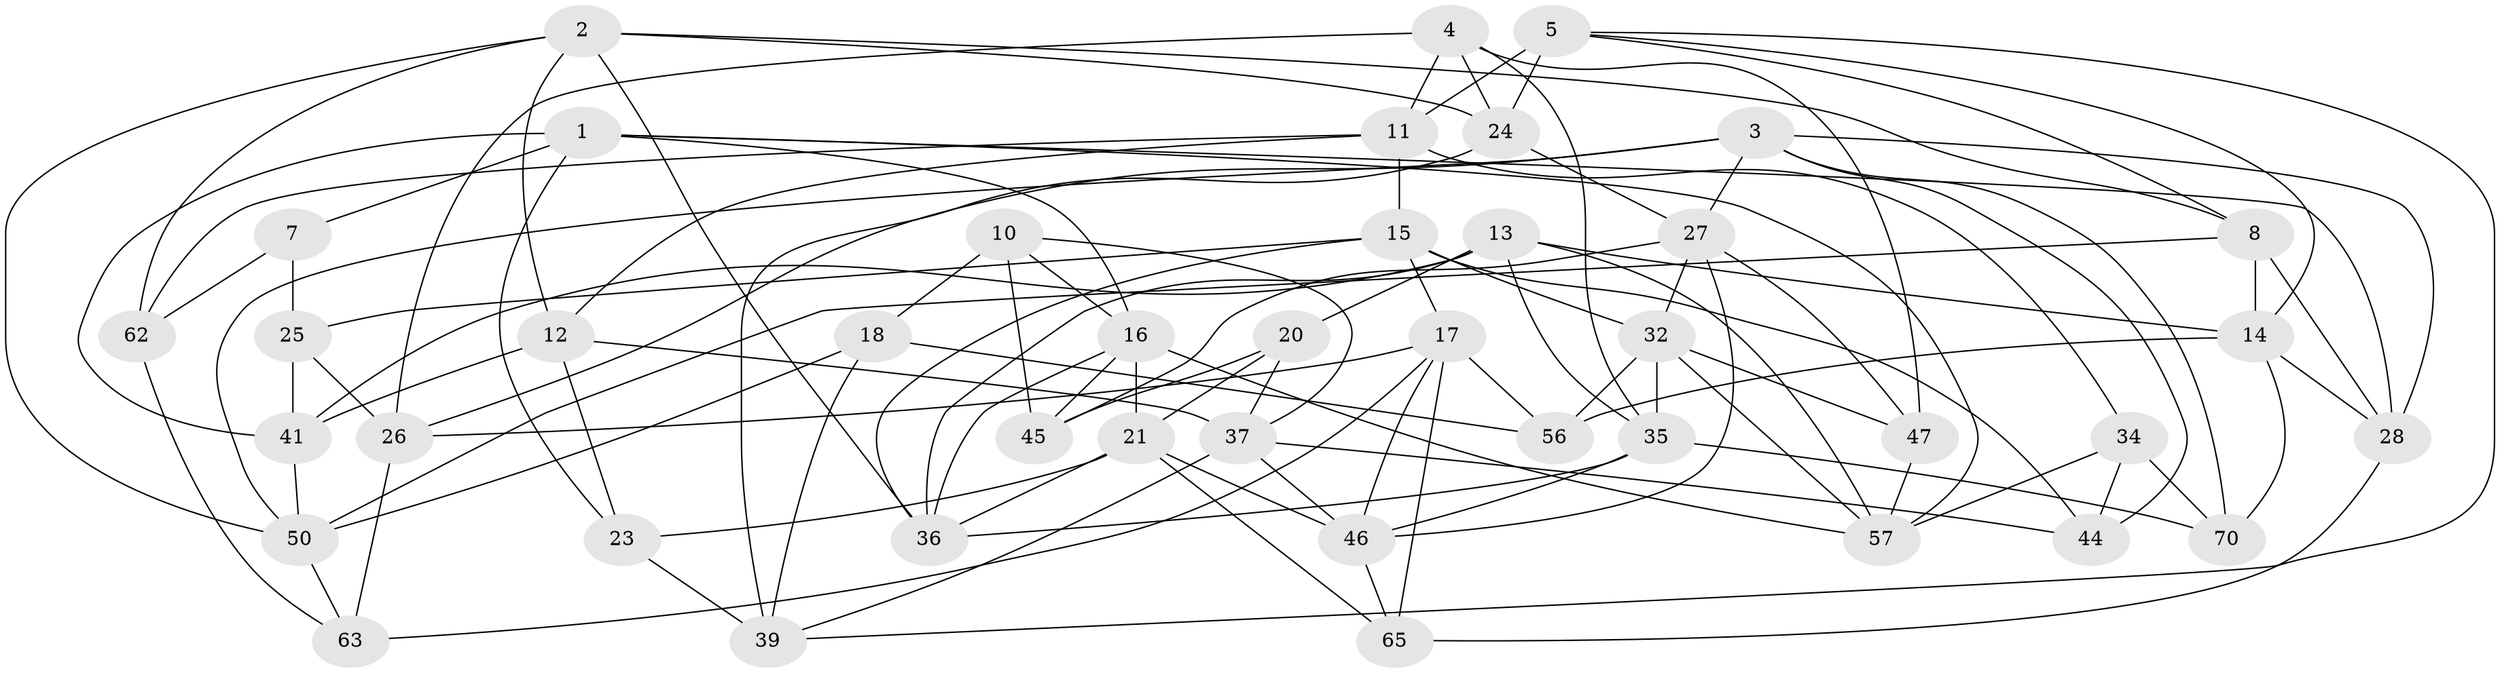 // Generated by graph-tools (version 1.1) at 2025/52/02/27/25 19:52:34]
// undirected, 42 vertices, 106 edges
graph export_dot {
graph [start="1"]
  node [color=gray90,style=filled];
  1 [super="+9"];
  2 [super="+58"];
  3 [super="+6"];
  4 [super="+67"];
  5 [super="+30"];
  7;
  8 [super="+59"];
  10;
  11 [super="+54"];
  12 [super="+19"];
  13 [super="+38"];
  14 [super="+69"];
  15 [super="+22"];
  16 [super="+55"];
  17 [super="+68"];
  18;
  20;
  21 [super="+48"];
  23 [super="+53"];
  24 [super="+64"];
  25 [super="+29"];
  26 [super="+60"];
  27 [super="+49"];
  28 [super="+31"];
  32 [super="+33"];
  34;
  35 [super="+42"];
  36 [super="+40"];
  37 [super="+43"];
  39 [super="+71"];
  41 [super="+51"];
  44;
  45;
  46 [super="+66"];
  47;
  50 [super="+52"];
  56;
  57 [super="+61"];
  62;
  63;
  65;
  70;
  1 -- 7;
  1 -- 23;
  1 -- 41;
  1 -- 16;
  1 -- 28;
  1 -- 57;
  2 -- 62;
  2 -- 8;
  2 -- 24;
  2 -- 12;
  2 -- 50;
  2 -- 36;
  3 -- 70;
  3 -- 27;
  3 -- 28;
  3 -- 44;
  3 -- 50;
  3 -- 26;
  4 -- 35;
  4 -- 26 [weight=2];
  4 -- 11;
  4 -- 24;
  4 -- 47;
  5 -- 39;
  5 -- 11;
  5 -- 24 [weight=2];
  5 -- 14;
  5 -- 8;
  7 -- 62;
  7 -- 25 [weight=2];
  8 -- 14;
  8 -- 28 [weight=2];
  8 -- 50;
  10 -- 45;
  10 -- 18;
  10 -- 16;
  10 -- 37;
  11 -- 15;
  11 -- 34;
  11 -- 12;
  11 -- 62;
  12 -- 37;
  12 -- 41;
  12 -- 23 [weight=2];
  13 -- 35;
  13 -- 14;
  13 -- 57;
  13 -- 20;
  13 -- 36;
  13 -- 41;
  14 -- 56;
  14 -- 70;
  14 -- 28;
  15 -- 44;
  15 -- 25;
  15 -- 32;
  15 -- 36;
  15 -- 17;
  16 -- 45;
  16 -- 57;
  16 -- 36;
  16 -- 21;
  17 -- 63;
  17 -- 56;
  17 -- 65;
  17 -- 46;
  17 -- 26;
  18 -- 50;
  18 -- 56;
  18 -- 39;
  20 -- 45;
  20 -- 37;
  20 -- 21;
  21 -- 46;
  21 -- 65;
  21 -- 36;
  21 -- 23;
  23 -- 39 [weight=2];
  24 -- 27;
  24 -- 39;
  25 -- 41 [weight=2];
  25 -- 26;
  26 -- 63;
  27 -- 47;
  27 -- 32;
  27 -- 45;
  27 -- 46;
  28 -- 65;
  32 -- 47;
  32 -- 57;
  32 -- 56;
  32 -- 35;
  34 -- 57;
  34 -- 70;
  34 -- 44;
  35 -- 36;
  35 -- 70;
  35 -- 46;
  37 -- 46;
  37 -- 44;
  37 -- 39;
  41 -- 50;
  46 -- 65;
  47 -- 57;
  50 -- 63;
  62 -- 63;
}
